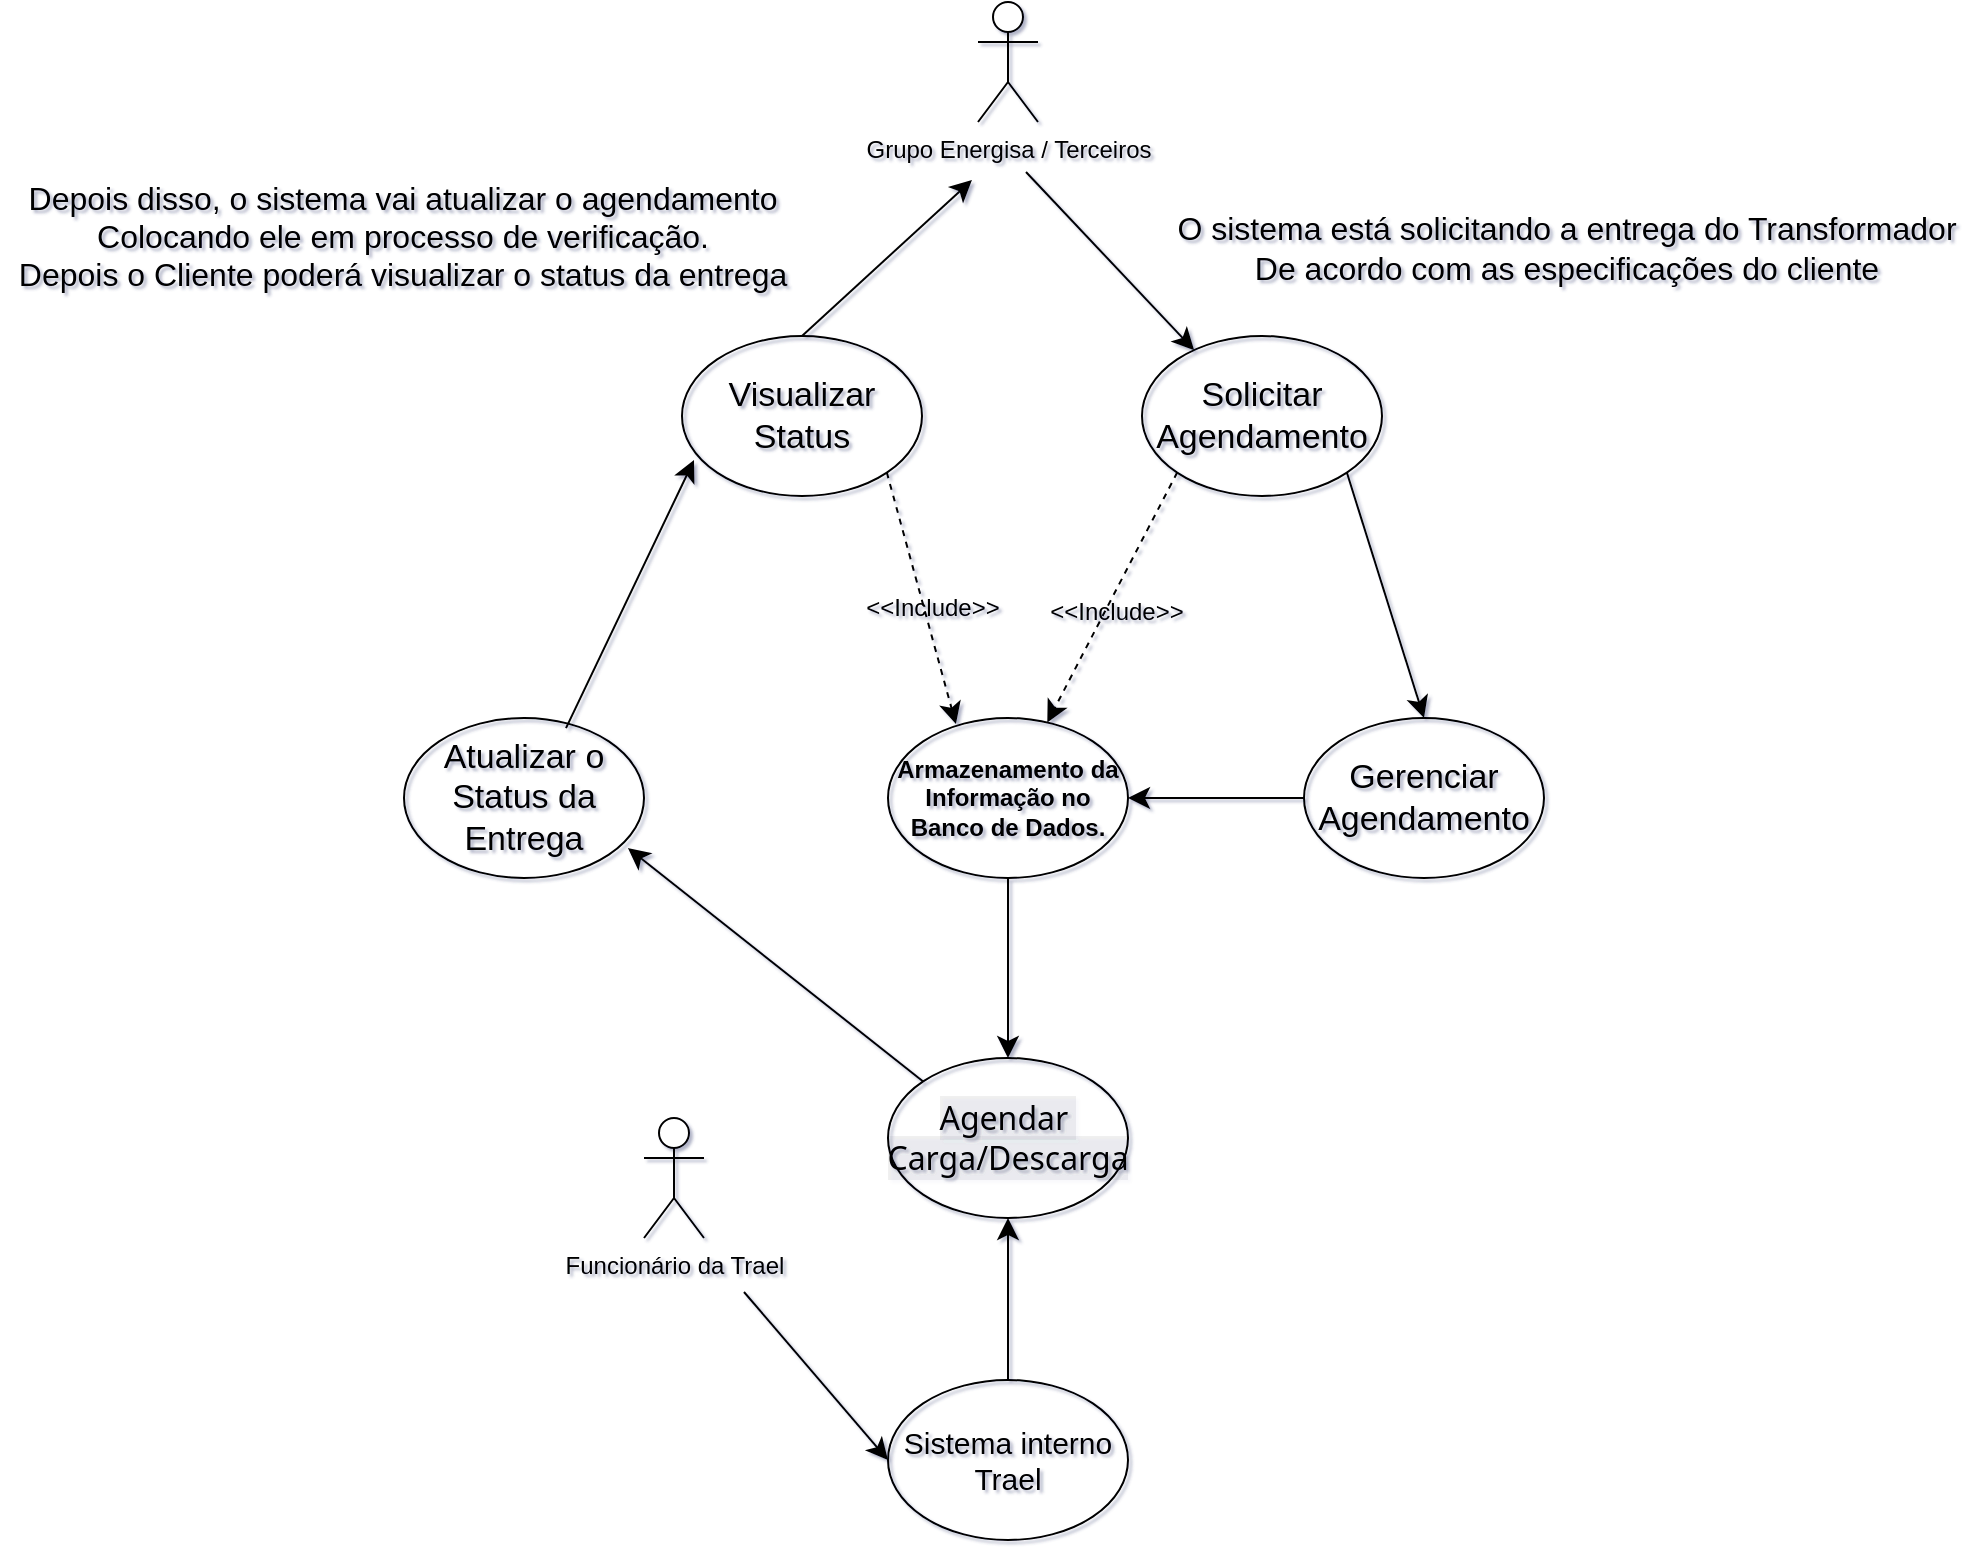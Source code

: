<mxfile version="24.8.4">
  <diagram name="Página-1" id="1JXUBsrM1hgGvJu_xDKf">
    <mxGraphModel dx="2685" dy="1683" grid="0" gridSize="10" guides="1" tooltips="1" connect="1" arrows="1" fold="1" page="0" pageScale="1" pageWidth="1200" pageHeight="1600" background="#FFFFFF" math="0" shadow="1">
      <root>
        <mxCell id="0" />
        <mxCell id="1" parent="0" />
        <mxCell id="HDA0AhtEyYtct5bXB359-65" style="edgeStyle=none;curved=1;rounded=0;orthogonalLoop=1;jettySize=auto;html=1;entryX=0.217;entryY=0.088;entryDx=0;entryDy=0;fontSize=12;startSize=8;endSize=8;entryPerimeter=0;" parent="1" target="HDA0AhtEyYtct5bXB359-64" edge="1">
          <mxGeometry relative="1" as="geometry">
            <mxPoint x="-553" y="-533" as="sourcePoint" />
          </mxGeometry>
        </mxCell>
        <mxCell id="HDA0AhtEyYtct5bXB359-61" value="&lt;div align=&quot;justify&quot;&gt;Grupo Energisa / Terceiros&lt;/div&gt;" style="shape=umlActor;verticalLabelPosition=bottom;verticalAlign=top;html=1;outlineConnect=0;align=center;" parent="1" vertex="1">
          <mxGeometry x="-577" y="-618" width="30" height="60" as="geometry" />
        </mxCell>
        <mxCell id="HDA0AhtEyYtct5bXB359-92" style="edgeStyle=none;curved=1;rounded=0;orthogonalLoop=1;jettySize=auto;html=1;entryX=0;entryY=0.5;entryDx=0;entryDy=0;fontSize=12;startSize=8;endSize=8;" parent="1" target="HDA0AhtEyYtct5bXB359-90" edge="1">
          <mxGeometry relative="1" as="geometry">
            <mxPoint x="-694" y="27" as="sourcePoint" />
          </mxGeometry>
        </mxCell>
        <mxCell id="HDA0AhtEyYtct5bXB359-62" value="Funcionário da Trael" style="shape=umlActor;verticalLabelPosition=bottom;verticalAlign=top;html=1;outlineConnect=0;" parent="1" vertex="1">
          <mxGeometry x="-744" y="-60" width="30" height="60" as="geometry" />
        </mxCell>
        <mxCell id="HDA0AhtEyYtct5bXB359-105" style="edgeStyle=none;curved=1;rounded=0;orthogonalLoop=1;jettySize=auto;html=1;exitX=1;exitY=1;exitDx=0;exitDy=0;entryX=0.5;entryY=0;entryDx=0;entryDy=0;fontSize=12;startSize=8;endSize=8;" parent="1" source="HDA0AhtEyYtct5bXB359-64" target="HDA0AhtEyYtct5bXB359-104" edge="1">
          <mxGeometry relative="1" as="geometry" />
        </mxCell>
        <mxCell id="HDA0AhtEyYtct5bXB359-64" value="&lt;font style=&quot;font-size: 17px;&quot;&gt;Solicitar Agendamento&lt;/font&gt;" style="ellipse;whiteSpace=wrap;html=1;fillColor=none;" parent="1" vertex="1">
          <mxGeometry x="-495" y="-451" width="120" height="80" as="geometry" />
        </mxCell>
        <mxCell id="HDA0AhtEyYtct5bXB359-74" style="edgeStyle=none;curved=1;rounded=0;orthogonalLoop=1;jettySize=auto;html=1;exitX=0.5;exitY=0;exitDx=0;exitDy=0;fontSize=12;startSize=8;endSize=8;" parent="1" source="HDA0AhtEyYtct5bXB359-68" edge="1">
          <mxGeometry relative="1" as="geometry">
            <mxPoint x="-580" y="-529" as="targetPoint" />
          </mxGeometry>
        </mxCell>
        <mxCell id="HDA0AhtEyYtct5bXB359-68" value="&lt;font style=&quot;font-size: 17px;&quot;&gt;Visualizar Status&lt;/font&gt;" style="ellipse;whiteSpace=wrap;html=1;fillColor=none;fillStyle=dots;" parent="1" vertex="1">
          <mxGeometry x="-725" y="-451" width="120" height="80" as="geometry" />
        </mxCell>
        <mxCell id="HDA0AhtEyYtct5bXB359-70" value="&lt;div&gt;O sistema está solicitando a entrega do Transformador&lt;br&gt;&lt;div align=&quot;center&quot;&gt;De acordo com as especificações do cliente&lt;br&gt;&lt;/div&gt;&lt;/div&gt;" style="text;html=1;align=center;verticalAlign=middle;resizable=0;points=[];autosize=1;strokeColor=none;fillColor=none;fontSize=16;" parent="1" vertex="1">
          <mxGeometry x="-487" y="-520" width="408" height="50" as="geometry" />
        </mxCell>
        <mxCell id="HDA0AhtEyYtct5bXB359-72" value="Depois disso, o sistema vai atualizar o agendamento&lt;br&gt;&lt;div&gt;Colocando ele em processo de verificação.&lt;/div&gt;&lt;div&gt;Depois o Cliente poderá visualizar o status da entrega&lt;br&gt;&lt;/div&gt;" style="text;html=1;align=center;verticalAlign=middle;resizable=0;points=[];autosize=1;strokeColor=none;fillColor=none;fontSize=16;" parent="1" vertex="1">
          <mxGeometry x="-1066" y="-536.5" width="402" height="70" as="geometry" />
        </mxCell>
        <mxCell id="HDA0AhtEyYtct5bXB359-111" value="" style="edgeStyle=none;curved=1;rounded=0;orthogonalLoop=1;jettySize=auto;html=1;fontSize=12;startSize=8;endSize=8;" parent="1" source="HDA0AhtEyYtct5bXB359-79" target="HDA0AhtEyYtct5bXB359-108" edge="1">
          <mxGeometry relative="1" as="geometry" />
        </mxCell>
        <mxCell id="HDA0AhtEyYtct5bXB359-79" value="&lt;font style=&quot;font-size: 12px;&quot;&gt;&lt;b&gt;Armazenamento da Informação no Banco de Dados.&lt;/b&gt;&lt;/font&gt;" style="ellipse;whiteSpace=wrap;html=1;labelBackgroundColor=none;fillColor=none;" parent="1" vertex="1">
          <mxGeometry x="-622" y="-260" width="120" height="80" as="geometry" />
        </mxCell>
        <mxCell id="HDA0AhtEyYtct5bXB359-109" value="" style="edgeStyle=none;curved=1;rounded=0;orthogonalLoop=1;jettySize=auto;html=1;fontSize=12;startSize=8;endSize=8;" parent="1" source="HDA0AhtEyYtct5bXB359-90" target="HDA0AhtEyYtct5bXB359-108" edge="1">
          <mxGeometry relative="1" as="geometry" />
        </mxCell>
        <mxCell id="HDA0AhtEyYtct5bXB359-90" value="Sistema interno Trael" style="ellipse;whiteSpace=wrap;html=1;fontSize=15;fillColor=none;" parent="1" vertex="1">
          <mxGeometry x="-622" y="71" width="120" height="80" as="geometry" />
        </mxCell>
        <mxCell id="HDA0AhtEyYtct5bXB359-96" value="Atualizar o Status da Entrega" style="ellipse;whiteSpace=wrap;html=1;fontSize=17;fillColor=none;" parent="1" vertex="1">
          <mxGeometry x="-864" y="-260" width="120" height="80" as="geometry" />
        </mxCell>
        <mxCell id="HDA0AhtEyYtct5bXB359-97" style="edgeStyle=none;curved=1;rounded=0;orthogonalLoop=1;jettySize=auto;html=1;exitX=0.675;exitY=0.063;exitDx=0;exitDy=0;entryX=0.05;entryY=0.775;entryDx=0;entryDy=0;entryPerimeter=0;fontSize=12;startSize=8;endSize=8;exitPerimeter=0;" parent="1" source="HDA0AhtEyYtct5bXB359-96" target="HDA0AhtEyYtct5bXB359-68" edge="1">
          <mxGeometry relative="1" as="geometry" />
        </mxCell>
        <mxCell id="HDA0AhtEyYtct5bXB359-103" style="edgeStyle=none;curved=1;rounded=0;orthogonalLoop=1;jettySize=auto;html=1;exitX=0;exitY=0;exitDx=0;exitDy=0;entryX=0.933;entryY=0.813;entryDx=0;entryDy=0;entryPerimeter=0;fontSize=12;startSize=8;endSize=8;" parent="1" source="HDA0AhtEyYtct5bXB359-108" target="HDA0AhtEyYtct5bXB359-96" edge="1">
          <mxGeometry relative="1" as="geometry" />
        </mxCell>
        <mxCell id="HDA0AhtEyYtct5bXB359-110" style="edgeStyle=none;curved=1;rounded=0;orthogonalLoop=1;jettySize=auto;html=1;exitX=0;exitY=0.5;exitDx=0;exitDy=0;entryX=1;entryY=0.5;entryDx=0;entryDy=0;fontSize=12;startSize=8;endSize=8;" parent="1" source="HDA0AhtEyYtct5bXB359-104" target="HDA0AhtEyYtct5bXB359-79" edge="1">
          <mxGeometry relative="1" as="geometry" />
        </mxCell>
        <mxCell id="HDA0AhtEyYtct5bXB359-104" value="&lt;font style=&quot;font-size: 17px;&quot;&gt;Gerenciar Agendamento&lt;/font&gt;" style="ellipse;whiteSpace=wrap;html=1;fillColor=none;" parent="1" vertex="1">
          <mxGeometry x="-414" y="-260" width="120" height="80" as="geometry" />
        </mxCell>
        <mxCell id="HDA0AhtEyYtct5bXB359-108" value="&lt;span style=&quot;margin: 0px; padding: 0px; border: 0px; font-weight: 400; font-style: normal; font-family: &amp;quot;gg sans&amp;quot;, &amp;quot;Noto Sans&amp;quot;, &amp;quot;Helvetica Neue&amp;quot;, Helvetica, Arial, sans-serif; font-size: 16px; vertical-align: baseline; outline: 0px; font-variant-ligatures: normal; font-variant-caps: normal; letter-spacing: normal; text-align: left; text-indent: 0px; text-transform: none; word-spacing: 0px; -webkit-text-stroke-width: 0px; white-space: break-spaces; background-color: oklab(0.085 0.0 0.0 / 0.06); text-decoration-thickness: initial; text-decoration-style: initial; text-decoration-color: initial;&quot;&gt;Agendar Carga&lt;/span&gt;&lt;span style=&quot;margin: 0px; padding: 0px; border: 0px; font-weight: 400; font-style: normal; font-family: &amp;quot;gg sans&amp;quot;, &amp;quot;Noto Sans&amp;quot;, &amp;quot;Helvetica Neue&amp;quot;, Helvetica, Arial, sans-serif; font-size: 16px; vertical-align: baseline; outline: 0px; font-variant-ligatures: normal; font-variant-caps: normal; letter-spacing: normal; text-align: left; text-indent: 0px; text-transform: none; word-spacing: 0px; -webkit-text-stroke-width: 0px; white-space: break-spaces; background-color: oklab(0.085 0.0 0.0 / 0.06); text-decoration-thickness: initial; text-decoration-style: initial; text-decoration-color: initial;&quot;&gt;/Descarga&lt;/span&gt;" style="ellipse;whiteSpace=wrap;html=1;fillColor=none;" parent="1" vertex="1">
          <mxGeometry x="-622" y="-90" width="120" height="80" as="geometry" />
        </mxCell>
        <mxCell id="MKLYn73MuEXguvw1khUb-2" value="" style="endArrow=classic;html=1;rounded=0;fontSize=12;startSize=8;endSize=8;curved=1;exitX=0;exitY=1;exitDx=0;exitDy=0;dashed=1;" edge="1" parent="1" source="HDA0AhtEyYtct5bXB359-64" target="HDA0AhtEyYtct5bXB359-79">
          <mxGeometry width="50" height="50" relative="1" as="geometry">
            <mxPoint x="-576" y="-264" as="sourcePoint" />
            <mxPoint x="-526" y="-314" as="targetPoint" />
          </mxGeometry>
        </mxCell>
        <mxCell id="MKLYn73MuEXguvw1khUb-5" value="&amp;lt;&amp;lt;Include&amp;gt;&amp;gt;" style="edgeLabel;html=1;align=center;verticalAlign=middle;resizable=0;points=[];fontSize=12;labelBackgroundColor=none;" vertex="1" connectable="0" parent="MKLYn73MuEXguvw1khUb-2">
          <mxGeometry x="0.079" y="5" relative="1" as="geometry">
            <mxPoint as="offset" />
          </mxGeometry>
        </mxCell>
        <mxCell id="MKLYn73MuEXguvw1khUb-3" value="" style="endArrow=classic;html=1;rounded=0;fontSize=12;startSize=8;endSize=8;curved=1;exitX=1;exitY=1;exitDx=0;exitDy=0;dashed=1;entryX=0.283;entryY=0.038;entryDx=0;entryDy=0;entryPerimeter=0;labelBackgroundColor=none;" edge="1" parent="1" source="HDA0AhtEyYtct5bXB359-68" target="HDA0AhtEyYtct5bXB359-79">
          <mxGeometry width="50" height="50" relative="1" as="geometry">
            <mxPoint x="-529.5" y="-376" as="sourcePoint" />
            <mxPoint x="-594.5" y="-251" as="targetPoint" />
          </mxGeometry>
        </mxCell>
        <mxCell id="MKLYn73MuEXguvw1khUb-4" value="&amp;lt;&amp;lt;Include&amp;gt;&amp;gt;" style="edgeLabel;html=1;align=center;verticalAlign=middle;resizable=0;points=[];fontSize=12;labelBackgroundColor=none;labelBorderColor=none;" vertex="1" connectable="0" parent="MKLYn73MuEXguvw1khUb-3">
          <mxGeometry x="0.093" y="4" relative="1" as="geometry">
            <mxPoint as="offset" />
          </mxGeometry>
        </mxCell>
      </root>
    </mxGraphModel>
  </diagram>
</mxfile>
